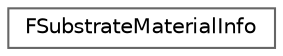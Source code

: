 digraph "Graphical Class Hierarchy"
{
 // INTERACTIVE_SVG=YES
 // LATEX_PDF_SIZE
  bgcolor="transparent";
  edge [fontname=Helvetica,fontsize=10,labelfontname=Helvetica,labelfontsize=10];
  node [fontname=Helvetica,fontsize=10,shape=box,height=0.2,width=0.4];
  rankdir="LR";
  Node0 [id="Node000000",label="FSubstrateMaterialInfo",height=0.2,width=0.4,color="grey40", fillcolor="white", style="filled",URL="$d0/de7/structFSubstrateMaterialInfo.html",tooltip="Gather information from the Substrate material graph to setup material for runtime."];
}
